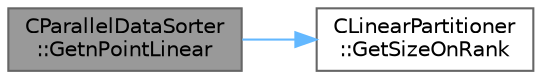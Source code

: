 digraph "CParallelDataSorter::GetnPointLinear"
{
 // LATEX_PDF_SIZE
  bgcolor="transparent";
  edge [fontname=Helvetica,fontsize=10,labelfontname=Helvetica,labelfontsize=10];
  node [fontname=Helvetica,fontsize=10,shape=box,height=0.2,width=0.4];
  rankdir="LR";
  Node1 [id="Node000001",label="CParallelDataSorter\l::GetnPointLinear",height=0.2,width=0.4,color="gray40", fillcolor="grey60", style="filled", fontcolor="black",tooltip="Get the linear number of points \\input rank - the processor rank."];
  Node1 -> Node2 [id="edge1_Node000001_Node000002",color="steelblue1",style="solid",tooltip=" "];
  Node2 [id="Node000002",label="CLinearPartitioner\l::GetSizeOnRank",height=0.2,width=0.4,color="grey40", fillcolor="white", style="filled",URL="$classCLinearPartitioner.html#ac5b1791f9f4bf910547807250391c9f0",tooltip="Get the total size of the current rank's linear partition."];
}
